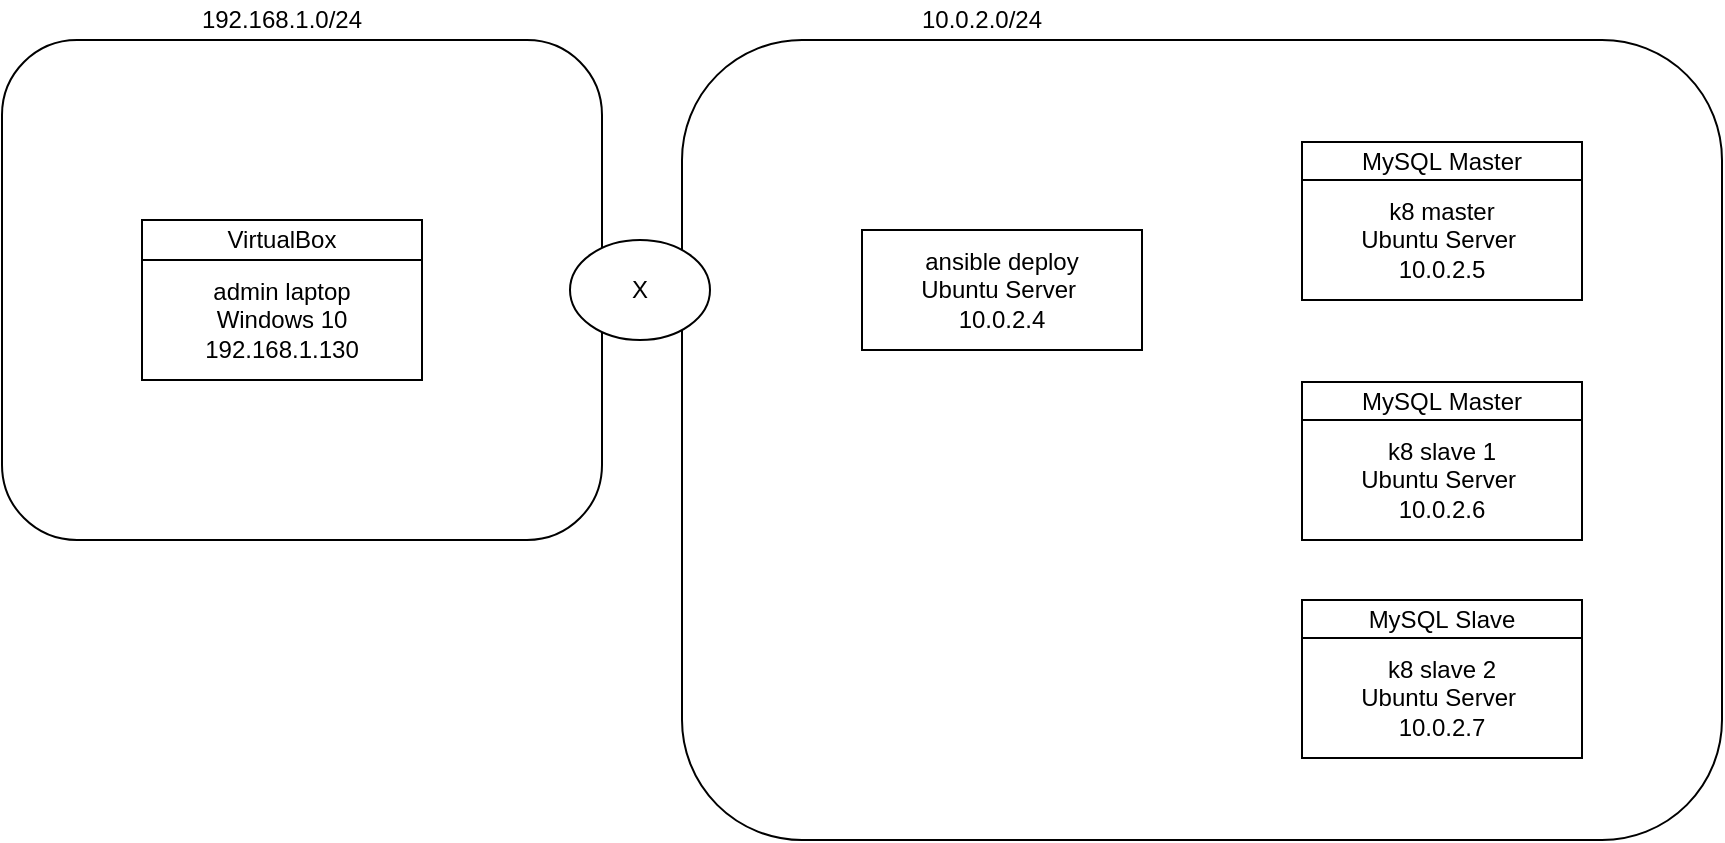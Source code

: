 <mxfile version="14.2.9" type="device"><diagram id="jhIR2dPVw4Vv0QKedR14" name="Page-1"><mxGraphModel dx="1422" dy="804" grid="1" gridSize="10" guides="1" tooltips="1" connect="1" arrows="1" fold="1" page="1" pageScale="1" pageWidth="827" pageHeight="1169" math="0" shadow="0"><root><mxCell id="0"/><mxCell id="1" parent="0"/><mxCell id="_POBcDHLqUdkokDI9NoJ-3" value="" style="rounded=1;whiteSpace=wrap;html=1;" vertex="1" parent="1"><mxGeometry x="400" y="180" width="520" height="400" as="geometry"/></mxCell><mxCell id="_POBcDHLqUdkokDI9NoJ-2" value="" style="rounded=1;whiteSpace=wrap;html=1;" vertex="1" parent="1"><mxGeometry x="60" y="180" width="300" height="250" as="geometry"/></mxCell><mxCell id="_POBcDHLqUdkokDI9NoJ-1" value="X" style="ellipse;whiteSpace=wrap;html=1;" vertex="1" parent="1"><mxGeometry x="344" y="280" width="70" height="50" as="geometry"/></mxCell><mxCell id="_POBcDHLqUdkokDI9NoJ-4" value="192.168.1.0/24" style="text;html=1;strokeColor=none;fillColor=none;align=center;verticalAlign=middle;whiteSpace=wrap;rounded=0;" vertex="1" parent="1"><mxGeometry x="80" y="160" width="240" height="20" as="geometry"/></mxCell><mxCell id="_POBcDHLqUdkokDI9NoJ-6" value="10.0.2.0/24" style="text;html=1;strokeColor=none;fillColor=none;align=center;verticalAlign=middle;whiteSpace=wrap;rounded=0;" vertex="1" parent="1"><mxGeometry x="430" y="160" width="240" height="20" as="geometry"/></mxCell><mxCell id="_POBcDHLqUdkokDI9NoJ-7" value="k8 master&lt;br&gt;Ubuntu Server&amp;nbsp;&lt;br&gt;10.0.2.5" style="rounded=0;whiteSpace=wrap;html=1;" vertex="1" parent="1"><mxGeometry x="710" y="250" width="140" height="60" as="geometry"/></mxCell><mxCell id="_POBcDHLqUdkokDI9NoJ-8" value="k8 slave 1&lt;br&gt;Ubuntu Server&amp;nbsp;&lt;br&gt;10.0.2.6" style="rounded=0;whiteSpace=wrap;html=1;" vertex="1" parent="1"><mxGeometry x="710" y="370" width="140" height="60" as="geometry"/></mxCell><mxCell id="_POBcDHLqUdkokDI9NoJ-9" value="k8 slave 2&lt;br&gt;Ubuntu Server&amp;nbsp;&lt;br&gt;10.0.2.7" style="rounded=0;whiteSpace=wrap;html=1;" vertex="1" parent="1"><mxGeometry x="710" y="479" width="140" height="60" as="geometry"/></mxCell><mxCell id="_POBcDHLqUdkokDI9NoJ-10" value="MySQL&amp;nbsp;Master" style="rounded=0;whiteSpace=wrap;html=1;" vertex="1" parent="1"><mxGeometry x="710" y="351" width="140" height="19" as="geometry"/></mxCell><mxCell id="_POBcDHLqUdkokDI9NoJ-12" value="MySQL&amp;nbsp;Slave" style="rounded=0;whiteSpace=wrap;html=1;" vertex="1" parent="1"><mxGeometry x="710" y="460" width="140" height="19" as="geometry"/></mxCell><mxCell id="_POBcDHLqUdkokDI9NoJ-14" value="MySQL&amp;nbsp;Master" style="rounded=0;whiteSpace=wrap;html=1;" vertex="1" parent="1"><mxGeometry x="710" y="231" width="140" height="19" as="geometry"/></mxCell><mxCell id="_POBcDHLqUdkokDI9NoJ-15" value="ansible deploy&lt;br&gt;Ubuntu Server&amp;nbsp;&lt;br&gt;10.0.2.4" style="rounded=0;whiteSpace=wrap;html=1;" vertex="1" parent="1"><mxGeometry x="490" y="275" width="140" height="60" as="geometry"/></mxCell><mxCell id="_POBcDHLqUdkokDI9NoJ-16" value="admin laptop&lt;br&gt;Windows 10&lt;br&gt;192.168.1.130" style="rounded=0;whiteSpace=wrap;html=1;" vertex="1" parent="1"><mxGeometry x="130" y="290" width="140" height="60" as="geometry"/></mxCell><mxCell id="_POBcDHLqUdkokDI9NoJ-17" value="VirtualBox" style="rounded=0;whiteSpace=wrap;html=1;" vertex="1" parent="1"><mxGeometry x="130" y="270" width="140" height="20" as="geometry"/></mxCell></root></mxGraphModel></diagram></mxfile>